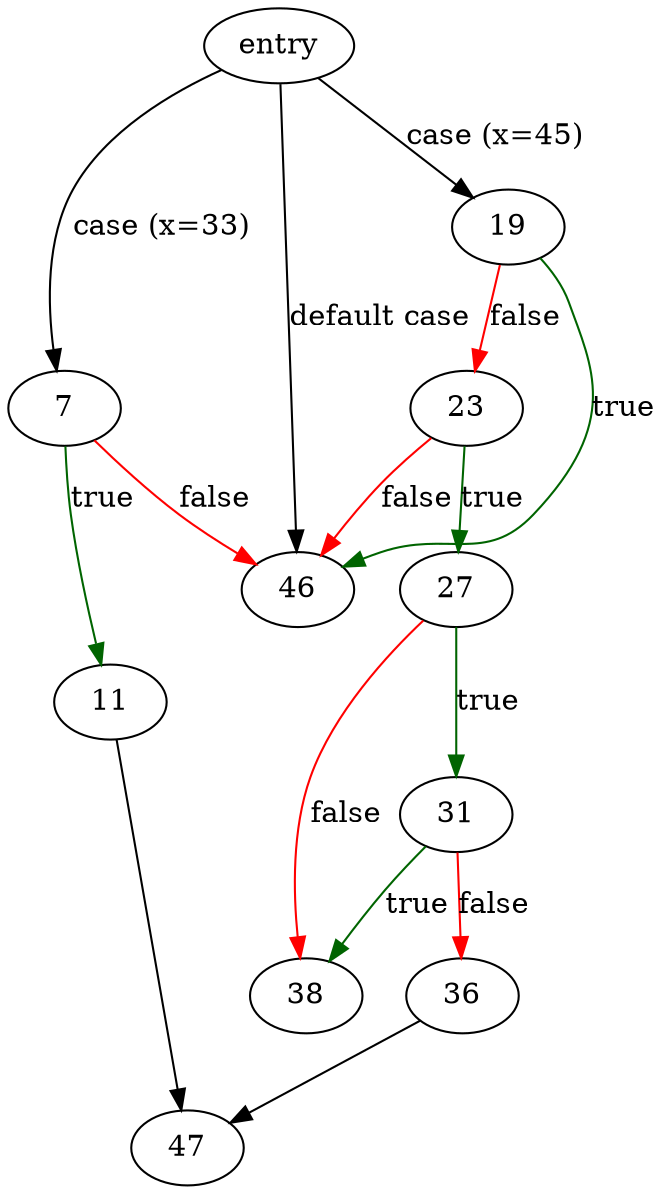 digraph "two_arguments" {
	// Node definitions.
	0 [label=entry];
	7;
	11;
	19;
	23;
	27;
	31;
	36;
	38;
	46;
	47;

	// Edge definitions.
	0 -> 7 [label="case (x=33)"];
	0 -> 19 [label="case (x=45)"];
	0 -> 46 [label="default case"];
	7 -> 11 [
		color=darkgreen
		label=true
	];
	7 -> 46 [
		color=red
		label=false
	];
	11 -> 47;
	19 -> 23 [
		color=red
		label=false
	];
	19 -> 46 [
		color=darkgreen
		label=true
	];
	23 -> 27 [
		color=darkgreen
		label=true
	];
	23 -> 46 [
		color=red
		label=false
	];
	27 -> 31 [
		color=darkgreen
		label=true
	];
	27 -> 38 [
		color=red
		label=false
	];
	31 -> 36 [
		color=red
		label=false
	];
	31 -> 38 [
		color=darkgreen
		label=true
	];
	36 -> 47;
}